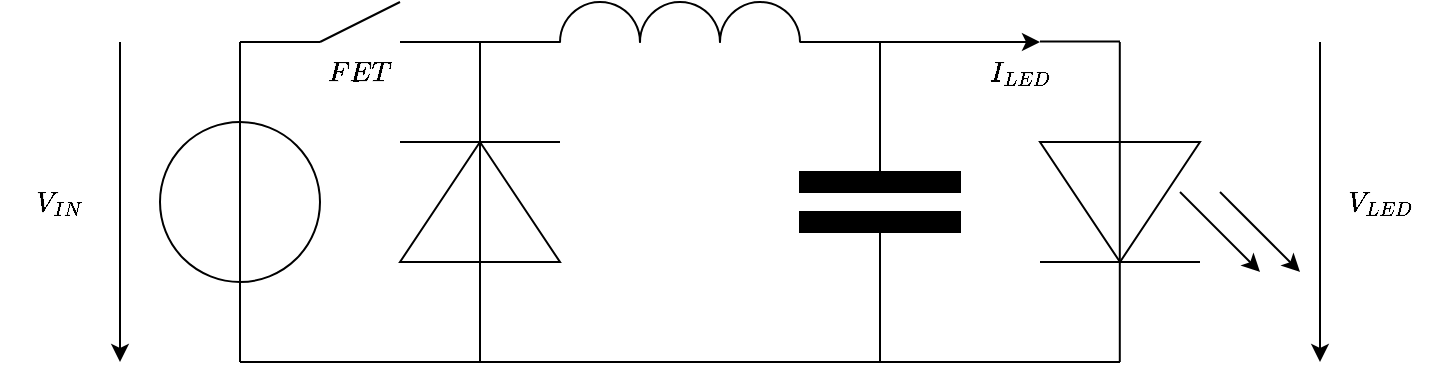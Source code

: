<mxfile version="18.1.3" type="device"><diagram id="cWOqgSbG9tsYlOW5NIem" name="Seite-1"><mxGraphModel dx="1038" dy="649" grid="1" gridSize="10" guides="1" tooltips="1" connect="1" arrows="1" fold="1" page="1" pageScale="1" pageWidth="827" pageHeight="1169" math="1" shadow="0"><root><mxCell id="0"/><mxCell id="1" parent="0"/><mxCell id="mRAjN5NjmF5XTE8GuIId-1" value="" style="ellipse;whiteSpace=wrap;html=1;" vertex="1" parent="1"><mxGeometry x="120" y="240" width="80" height="80" as="geometry"/></mxCell><mxCell id="mRAjN5NjmF5XTE8GuIId-2" value="" style="endArrow=classic;html=1;rounded=0;" edge="1" parent="1"><mxGeometry width="50" height="50" relative="1" as="geometry"><mxPoint x="100" y="200" as="sourcePoint"/><mxPoint x="100" y="360" as="targetPoint"/></mxGeometry></mxCell><mxCell id="mRAjN5NjmF5XTE8GuIId-3" value="$$ V_{IN} $$" style="text;html=1;strokeColor=none;fillColor=none;align=center;verticalAlign=middle;whiteSpace=wrap;rounded=0;" vertex="1" parent="1"><mxGeometry x="40" y="265" width="60" height="30" as="geometry"/></mxCell><mxCell id="mRAjN5NjmF5XTE8GuIId-4" value="" style="endArrow=none;html=1;rounded=0;" edge="1" parent="1"><mxGeometry width="50" height="50" relative="1" as="geometry"><mxPoint x="160" y="360" as="sourcePoint"/><mxPoint x="160" y="200" as="targetPoint"/></mxGeometry></mxCell><mxCell id="mRAjN5NjmF5XTE8GuIId-5" value="" style="endArrow=none;html=1;rounded=0;" edge="1" parent="1"><mxGeometry width="50" height="50" relative="1" as="geometry"><mxPoint x="160" y="200" as="sourcePoint"/><mxPoint x="200" y="200" as="targetPoint"/></mxGeometry></mxCell><mxCell id="mRAjN5NjmF5XTE8GuIId-9" value="" style="verticalLabelPosition=bottom;verticalAlign=top;html=1;shape=mxgraph.basic.arc;startAngle=0.247;endAngle=0.752;fillColor=none;rotation=-180;" vertex="1" parent="1"><mxGeometry x="320" y="180" width="40" height="40" as="geometry"/></mxCell><mxCell id="mRAjN5NjmF5XTE8GuIId-10" value="" style="verticalLabelPosition=bottom;verticalAlign=top;html=1;shape=mxgraph.basic.arc;startAngle=0.247;endAngle=0.752;fillColor=none;rotation=-180;" vertex="1" parent="1"><mxGeometry x="360" y="180" width="40" height="40" as="geometry"/></mxCell><mxCell id="mRAjN5NjmF5XTE8GuIId-11" value="" style="verticalLabelPosition=bottom;verticalAlign=top;html=1;shape=mxgraph.basic.arc;startAngle=0.247;endAngle=0.752;fillColor=none;rotation=-180;" vertex="1" parent="1"><mxGeometry x="400" y="180" width="40" height="40" as="geometry"/></mxCell><mxCell id="mRAjN5NjmF5XTE8GuIId-12" value="" style="endArrow=none;html=1;rounded=0;entryX=1;entryY=0.5;entryDx=0;entryDy=0;entryPerimeter=0;" edge="1" parent="1" target="mRAjN5NjmF5XTE8GuIId-9"><mxGeometry width="50" height="50" relative="1" as="geometry"><mxPoint x="240" y="200" as="sourcePoint"/><mxPoint x="360" y="230" as="targetPoint"/></mxGeometry></mxCell><mxCell id="mRAjN5NjmF5XTE8GuIId-14" value="" style="rounded=0;whiteSpace=wrap;html=1;fillColor=#000000;" vertex="1" parent="1"><mxGeometry x="440" y="285" width="80" height="10" as="geometry"/></mxCell><mxCell id="mRAjN5NjmF5XTE8GuIId-15" value="" style="rounded=0;whiteSpace=wrap;html=1;fillColor=#000000;" vertex="1" parent="1"><mxGeometry x="440" y="265" width="80" height="10" as="geometry"/></mxCell><mxCell id="mRAjN5NjmF5XTE8GuIId-16" value="" style="endArrow=none;html=1;rounded=0;entryX=0;entryY=0.5;entryDx=0;entryDy=0;entryPerimeter=0;" edge="1" parent="1" target="mRAjN5NjmF5XTE8GuIId-11"><mxGeometry width="50" height="50" relative="1" as="geometry"><mxPoint x="480" y="200" as="sourcePoint"/><mxPoint x="420" y="230" as="targetPoint"/></mxGeometry></mxCell><mxCell id="mRAjN5NjmF5XTE8GuIId-17" value="" style="endArrow=none;html=1;rounded=0;exitX=0.5;exitY=0;exitDx=0;exitDy=0;" edge="1" parent="1" source="mRAjN5NjmF5XTE8GuIId-15"><mxGeometry width="50" height="50" relative="1" as="geometry"><mxPoint x="490" y="210" as="sourcePoint"/><mxPoint x="480" y="200" as="targetPoint"/></mxGeometry></mxCell><mxCell id="mRAjN5NjmF5XTE8GuIId-18" value="" style="endArrow=none;html=1;rounded=0;" edge="1" parent="1"><mxGeometry width="50" height="50" relative="1" as="geometry"><mxPoint x="480" y="360" as="sourcePoint"/><mxPoint x="480" y="295" as="targetPoint"/></mxGeometry></mxCell><mxCell id="mRAjN5NjmF5XTE8GuIId-19" value="" style="endArrow=none;html=1;rounded=0;" edge="1" parent="1"><mxGeometry width="50" height="50" relative="1" as="geometry"><mxPoint x="600" y="360" as="sourcePoint"/><mxPoint x="160" y="360" as="targetPoint"/></mxGeometry></mxCell><mxCell id="mRAjN5NjmF5XTE8GuIId-21" value="" style="triangle;whiteSpace=wrap;html=1;fillColor=none;rotation=-90;" vertex="1" parent="1"><mxGeometry x="250" y="240" width="60" height="80" as="geometry"/></mxCell><mxCell id="mRAjN5NjmF5XTE8GuIId-22" value="" style="endArrow=none;html=1;rounded=0;" edge="1" parent="1"><mxGeometry width="50" height="50" relative="1" as="geometry"><mxPoint x="280" y="360" as="sourcePoint"/><mxPoint x="280" y="200" as="targetPoint"/></mxGeometry></mxCell><mxCell id="mRAjN5NjmF5XTE8GuIId-23" value="" style="triangle;whiteSpace=wrap;html=1;fillColor=none;rotation=90;" vertex="1" parent="1"><mxGeometry x="570" y="240" width="60" height="80" as="geometry"/></mxCell><mxCell id="mRAjN5NjmF5XTE8GuIId-24" value="" style="endArrow=none;html=1;rounded=0;" edge="1" parent="1"><mxGeometry width="50" height="50" relative="1" as="geometry"><mxPoint x="599.9" y="360.0" as="sourcePoint"/><mxPoint x="599.9" y="200" as="targetPoint"/></mxGeometry></mxCell><mxCell id="mRAjN5NjmF5XTE8GuIId-25" value="" style="endArrow=none;html=1;rounded=0;" edge="1" parent="1"><mxGeometry width="50" height="50" relative="1" as="geometry"><mxPoint x="240" y="250" as="sourcePoint"/><mxPoint x="320" y="250" as="targetPoint"/></mxGeometry></mxCell><mxCell id="mRAjN5NjmF5XTE8GuIId-26" value="" style="endArrow=none;html=1;rounded=0;" edge="1" parent="1"><mxGeometry width="50" height="50" relative="1" as="geometry"><mxPoint x="560" y="310" as="sourcePoint"/><mxPoint x="640" y="310" as="targetPoint"/></mxGeometry></mxCell><mxCell id="mRAjN5NjmF5XTE8GuIId-27" value="" style="endArrow=classic;html=1;rounded=0;" edge="1" parent="1"><mxGeometry width="50" height="50" relative="1" as="geometry"><mxPoint x="700" y="200" as="sourcePoint"/><mxPoint x="700" y="360.0" as="targetPoint"/></mxGeometry></mxCell><mxCell id="mRAjN5NjmF5XTE8GuIId-28" value="$$ V_{LED} $$" style="text;html=1;strokeColor=none;fillColor=none;align=center;verticalAlign=middle;whiteSpace=wrap;rounded=0;" vertex="1" parent="1"><mxGeometry x="700" y="265" width="60" height="30" as="geometry"/></mxCell><mxCell id="mRAjN5NjmF5XTE8GuIId-29" value="" style="endArrow=classic;html=1;rounded=0;" edge="1" parent="1"><mxGeometry width="50" height="50" relative="1" as="geometry"><mxPoint x="480" y="200" as="sourcePoint"/><mxPoint x="560" y="200" as="targetPoint"/></mxGeometry></mxCell><mxCell id="mRAjN5NjmF5XTE8GuIId-30" value="" style="endArrow=none;html=1;rounded=0;entryX=0;entryY=0.5;entryDx=0;entryDy=0;entryPerimeter=0;" edge="1" parent="1"><mxGeometry width="50" height="50" relative="1" as="geometry"><mxPoint x="600" y="199.71" as="sourcePoint"/><mxPoint x="560" y="199.71" as="targetPoint"/></mxGeometry></mxCell><mxCell id="mRAjN5NjmF5XTE8GuIId-31" value="$$ I_{LED} $$" style="text;html=1;strokeColor=none;fillColor=none;align=center;verticalAlign=middle;whiteSpace=wrap;rounded=0;" vertex="1" parent="1"><mxGeometry x="520" y="200" width="60" height="30" as="geometry"/></mxCell><mxCell id="mRAjN5NjmF5XTE8GuIId-32" value="" style="endArrow=classic;html=1;rounded=0;" edge="1" parent="1"><mxGeometry width="50" height="50" relative="1" as="geometry"><mxPoint x="650" y="275" as="sourcePoint"/><mxPoint x="690" y="315" as="targetPoint"/></mxGeometry></mxCell><mxCell id="mRAjN5NjmF5XTE8GuIId-33" value="" style="endArrow=classic;html=1;rounded=0;" edge="1" parent="1"><mxGeometry width="50" height="50" relative="1" as="geometry"><mxPoint x="630" y="275" as="sourcePoint"/><mxPoint x="670" y="315" as="targetPoint"/></mxGeometry></mxCell><mxCell id="mRAjN5NjmF5XTE8GuIId-34" value="" style="endArrow=none;html=1;rounded=0;" edge="1" parent="1"><mxGeometry width="50" height="50" relative="1" as="geometry"><mxPoint x="200" y="200" as="sourcePoint"/><mxPoint x="240" y="180" as="targetPoint"/></mxGeometry></mxCell><mxCell id="mRAjN5NjmF5XTE8GuIId-35" value="$$ FET $$" style="text;html=1;strokeColor=none;fillColor=none;align=center;verticalAlign=middle;whiteSpace=wrap;rounded=0;" vertex="1" parent="1"><mxGeometry x="190" y="200" width="60" height="30" as="geometry"/></mxCell></root></mxGraphModel></diagram></mxfile>